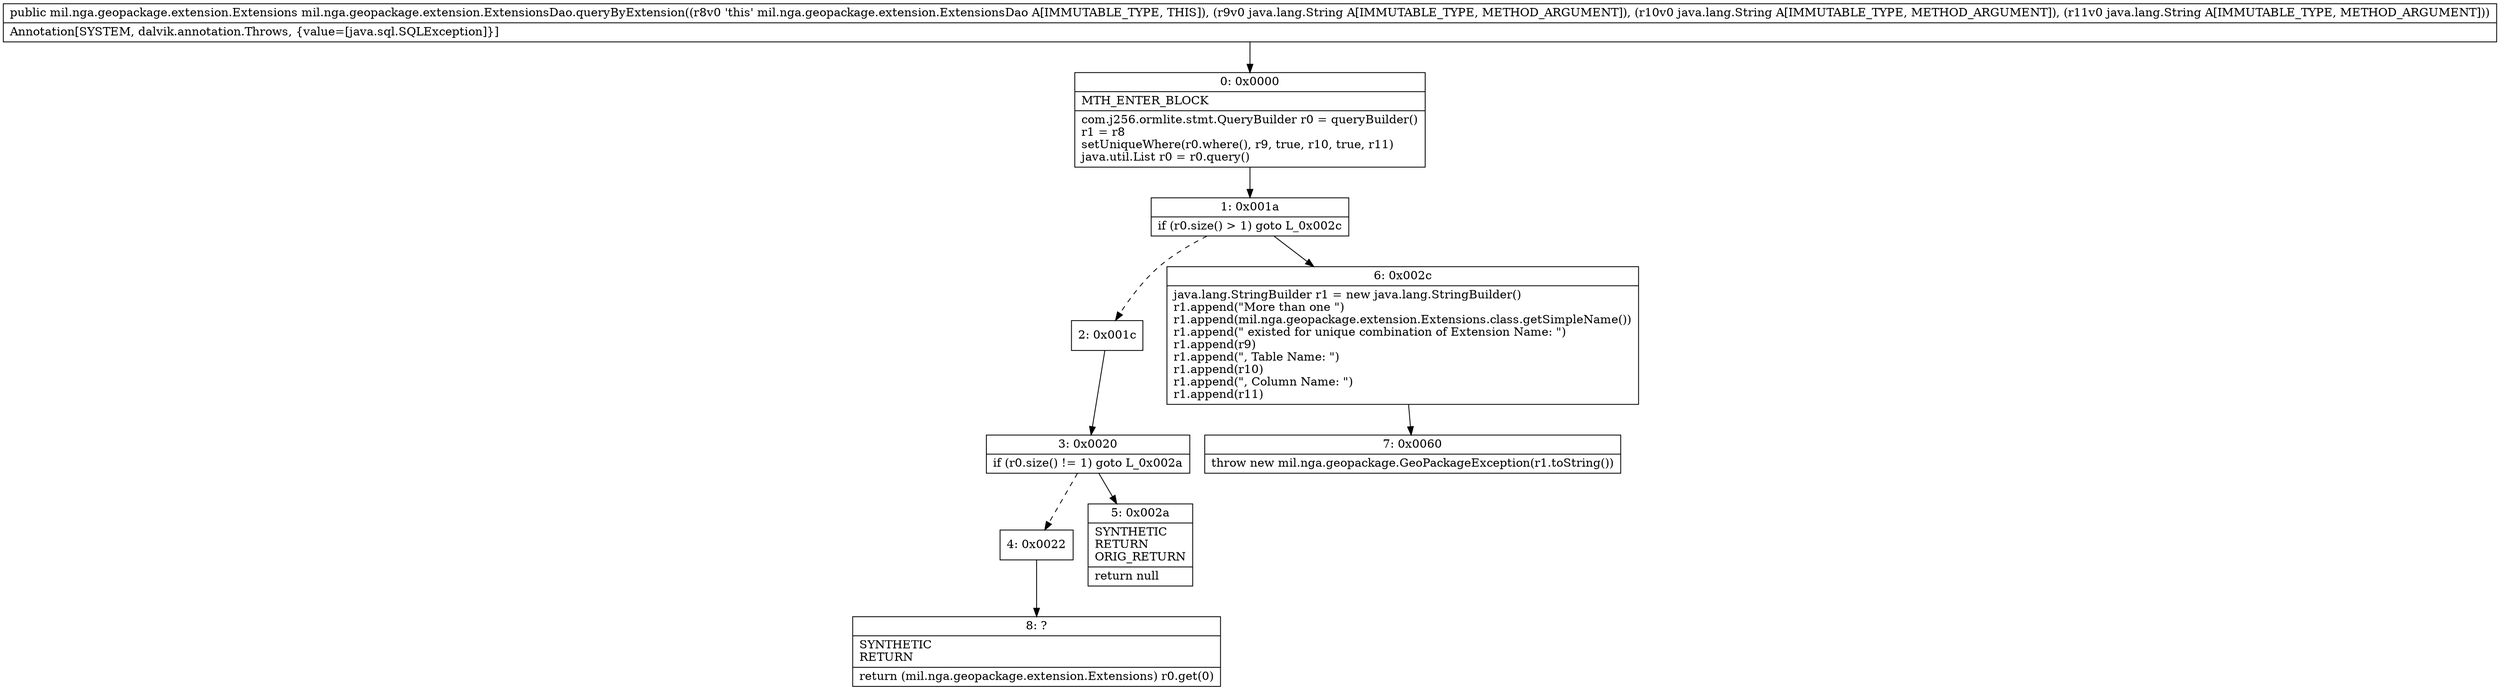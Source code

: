 digraph "CFG formil.nga.geopackage.extension.ExtensionsDao.queryByExtension(Ljava\/lang\/String;Ljava\/lang\/String;Ljava\/lang\/String;)Lmil\/nga\/geopackage\/extension\/Extensions;" {
Node_0 [shape=record,label="{0\:\ 0x0000|MTH_ENTER_BLOCK\l|com.j256.ormlite.stmt.QueryBuilder r0 = queryBuilder()\lr1 = r8\lsetUniqueWhere(r0.where(), r9, true, r10, true, r11)\ljava.util.List r0 = r0.query()\l}"];
Node_1 [shape=record,label="{1\:\ 0x001a|if (r0.size() \> 1) goto L_0x002c\l}"];
Node_2 [shape=record,label="{2\:\ 0x001c}"];
Node_3 [shape=record,label="{3\:\ 0x0020|if (r0.size() != 1) goto L_0x002a\l}"];
Node_4 [shape=record,label="{4\:\ 0x0022}"];
Node_5 [shape=record,label="{5\:\ 0x002a|SYNTHETIC\lRETURN\lORIG_RETURN\l|return null\l}"];
Node_6 [shape=record,label="{6\:\ 0x002c|java.lang.StringBuilder r1 = new java.lang.StringBuilder()\lr1.append(\"More than one \")\lr1.append(mil.nga.geopackage.extension.Extensions.class.getSimpleName())\lr1.append(\" existed for unique combination of Extension Name: \")\lr1.append(r9)\lr1.append(\", Table Name: \")\lr1.append(r10)\lr1.append(\", Column Name: \")\lr1.append(r11)\l}"];
Node_7 [shape=record,label="{7\:\ 0x0060|throw new mil.nga.geopackage.GeoPackageException(r1.toString())\l}"];
Node_8 [shape=record,label="{8\:\ ?|SYNTHETIC\lRETURN\l|return (mil.nga.geopackage.extension.Extensions) r0.get(0)\l}"];
MethodNode[shape=record,label="{public mil.nga.geopackage.extension.Extensions mil.nga.geopackage.extension.ExtensionsDao.queryByExtension((r8v0 'this' mil.nga.geopackage.extension.ExtensionsDao A[IMMUTABLE_TYPE, THIS]), (r9v0 java.lang.String A[IMMUTABLE_TYPE, METHOD_ARGUMENT]), (r10v0 java.lang.String A[IMMUTABLE_TYPE, METHOD_ARGUMENT]), (r11v0 java.lang.String A[IMMUTABLE_TYPE, METHOD_ARGUMENT]))  | Annotation[SYSTEM, dalvik.annotation.Throws, \{value=[java.sql.SQLException]\}]\l}"];
MethodNode -> Node_0;
Node_0 -> Node_1;
Node_1 -> Node_2[style=dashed];
Node_1 -> Node_6;
Node_2 -> Node_3;
Node_3 -> Node_4[style=dashed];
Node_3 -> Node_5;
Node_4 -> Node_8;
Node_6 -> Node_7;
}

